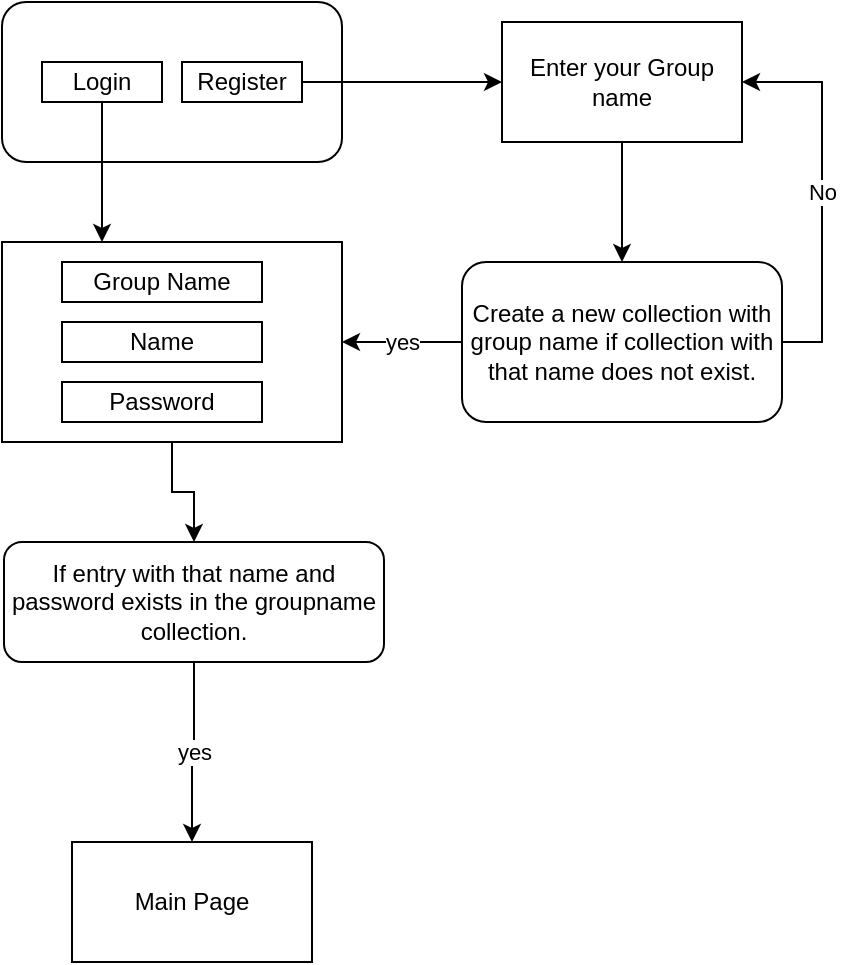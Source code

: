 <mxfile version="20.3.6" type="device"><diagram id="C5RBs43oDa-KdzZeNtuy" name="Page-1"><mxGraphModel dx="1038" dy="539" grid="1" gridSize="10" guides="1" tooltips="1" connect="1" arrows="1" fold="1" page="1" pageScale="1" pageWidth="827" pageHeight="1169" math="0" shadow="0"><root><mxCell id="WIyWlLk6GJQsqaUBKTNV-0"/><mxCell id="WIyWlLk6GJQsqaUBKTNV-1" parent="WIyWlLk6GJQsqaUBKTNV-0"/><mxCell id="WIyWlLk6GJQsqaUBKTNV-3" value="" style="rounded=1;whiteSpace=wrap;html=1;fontSize=12;glass=0;strokeWidth=1;shadow=0;" parent="WIyWlLk6GJQsqaUBKTNV-1" vertex="1"><mxGeometry x="160" y="40" width="170" height="80" as="geometry"/></mxCell><mxCell id="SfEa32O4ntkhWcueH0gb-4" style="edgeStyle=orthogonalEdgeStyle;rounded=0;orthogonalLoop=1;jettySize=auto;html=1;exitX=0.5;exitY=1;exitDx=0;exitDy=0;" parent="WIyWlLk6GJQsqaUBKTNV-1" source="SfEa32O4ntkhWcueH0gb-0" edge="1"><mxGeometry relative="1" as="geometry"><mxPoint x="210" y="160" as="targetPoint"/><Array as="points"><mxPoint x="210" y="150"/><mxPoint x="210" y="150"/></Array></mxGeometry></mxCell><mxCell id="SfEa32O4ntkhWcueH0gb-0" value="Login" style="rounded=0;whiteSpace=wrap;html=1;" parent="WIyWlLk6GJQsqaUBKTNV-1" vertex="1"><mxGeometry x="180" y="70" width="60" height="20" as="geometry"/></mxCell><mxCell id="SfEa32O4ntkhWcueH0gb-31" value="" style="edgeStyle=orthogonalEdgeStyle;rounded=0;orthogonalLoop=1;jettySize=auto;html=1;" parent="WIyWlLk6GJQsqaUBKTNV-1" source="SfEa32O4ntkhWcueH0gb-1" target="SfEa32O4ntkhWcueH0gb-19" edge="1"><mxGeometry relative="1" as="geometry"/></mxCell><mxCell id="SfEa32O4ntkhWcueH0gb-1" value="Register" style="rounded=0;whiteSpace=wrap;html=1;" parent="WIyWlLk6GJQsqaUBKTNV-1" vertex="1"><mxGeometry x="250" y="70" width="60" height="20" as="geometry"/></mxCell><mxCell id="SfEa32O4ntkhWcueH0gb-33" value="yes" style="edgeStyle=orthogonalEdgeStyle;rounded=0;orthogonalLoop=1;jettySize=auto;html=1;exitX=0;exitY=0.5;exitDx=0;exitDy=0;entryX=1;entryY=0.5;entryDx=0;entryDy=0;" parent="WIyWlLk6GJQsqaUBKTNV-1" source="SfEa32O4ntkhWcueH0gb-6" target="SfEa32O4ntkhWcueH0gb-14" edge="1"><mxGeometry relative="1" as="geometry"/></mxCell><mxCell id="SfEa32O4ntkhWcueH0gb-34" value="No" style="edgeStyle=orthogonalEdgeStyle;rounded=0;orthogonalLoop=1;jettySize=auto;html=1;exitX=1;exitY=0.5;exitDx=0;exitDy=0;entryX=1;entryY=0.5;entryDx=0;entryDy=0;" parent="WIyWlLk6GJQsqaUBKTNV-1" source="SfEa32O4ntkhWcueH0gb-6" target="SfEa32O4ntkhWcueH0gb-19" edge="1"><mxGeometry relative="1" as="geometry"/></mxCell><mxCell id="SfEa32O4ntkhWcueH0gb-6" value="Create a new collection with group name if collection with that name does not exist." style="rounded=1;whiteSpace=wrap;html=1;" parent="WIyWlLk6GJQsqaUBKTNV-1" vertex="1"><mxGeometry x="390" y="170" width="160" height="80" as="geometry"/></mxCell><mxCell id="SfEa32O4ntkhWcueH0gb-40" value="" style="edgeStyle=orthogonalEdgeStyle;rounded=0;orthogonalLoop=1;jettySize=auto;html=1;" parent="WIyWlLk6GJQsqaUBKTNV-1" source="SfEa32O4ntkhWcueH0gb-14" target="SfEa32O4ntkhWcueH0gb-39" edge="1"><mxGeometry relative="1" as="geometry"/></mxCell><mxCell id="SfEa32O4ntkhWcueH0gb-14" value="" style="rounded=0;whiteSpace=wrap;html=1;" parent="WIyWlLk6GJQsqaUBKTNV-1" vertex="1"><mxGeometry x="160" y="160" width="170" height="100" as="geometry"/></mxCell><mxCell id="SfEa32O4ntkhWcueH0gb-15" value="Group Name" style="rounded=0;whiteSpace=wrap;html=1;" parent="WIyWlLk6GJQsqaUBKTNV-1" vertex="1"><mxGeometry x="190" y="170" width="100" height="20" as="geometry"/></mxCell><mxCell id="SfEa32O4ntkhWcueH0gb-17" value="Name" style="rounded=0;whiteSpace=wrap;html=1;" parent="WIyWlLk6GJQsqaUBKTNV-1" vertex="1"><mxGeometry x="190" y="200" width="100" height="20" as="geometry"/></mxCell><mxCell id="SfEa32O4ntkhWcueH0gb-18" value="Password" style="rounded=0;whiteSpace=wrap;html=1;" parent="WIyWlLk6GJQsqaUBKTNV-1" vertex="1"><mxGeometry x="190" y="230" width="100" height="20" as="geometry"/></mxCell><mxCell id="SfEa32O4ntkhWcueH0gb-28" value="" style="edgeStyle=orthogonalEdgeStyle;rounded=0;orthogonalLoop=1;jettySize=auto;html=1;" parent="WIyWlLk6GJQsqaUBKTNV-1" source="SfEa32O4ntkhWcueH0gb-19" target="SfEa32O4ntkhWcueH0gb-6" edge="1"><mxGeometry relative="1" as="geometry"/></mxCell><mxCell id="SfEa32O4ntkhWcueH0gb-19" value="Enter your Group name" style="rounded=0;whiteSpace=wrap;html=1;" parent="WIyWlLk6GJQsqaUBKTNV-1" vertex="1"><mxGeometry x="410" y="50" width="120" height="60" as="geometry"/></mxCell><mxCell id="SfEa32O4ntkhWcueH0gb-46" value="yes" style="edgeStyle=orthogonalEdgeStyle;rounded=0;orthogonalLoop=1;jettySize=auto;html=1;" parent="WIyWlLk6GJQsqaUBKTNV-1" source="SfEa32O4ntkhWcueH0gb-39" target="SfEa32O4ntkhWcueH0gb-45" edge="1"><mxGeometry relative="1" as="geometry"/></mxCell><mxCell id="SfEa32O4ntkhWcueH0gb-39" value="If entry with that name and password exists in the groupname collection." style="rounded=1;whiteSpace=wrap;html=1;" parent="WIyWlLk6GJQsqaUBKTNV-1" vertex="1"><mxGeometry x="161" y="310" width="190" height="60" as="geometry"/></mxCell><mxCell id="SfEa32O4ntkhWcueH0gb-45" value="Main Page" style="rounded=0;whiteSpace=wrap;html=1;" parent="WIyWlLk6GJQsqaUBKTNV-1" vertex="1"><mxGeometry x="195" y="460" width="120" height="60" as="geometry"/></mxCell></root></mxGraphModel></diagram></mxfile>